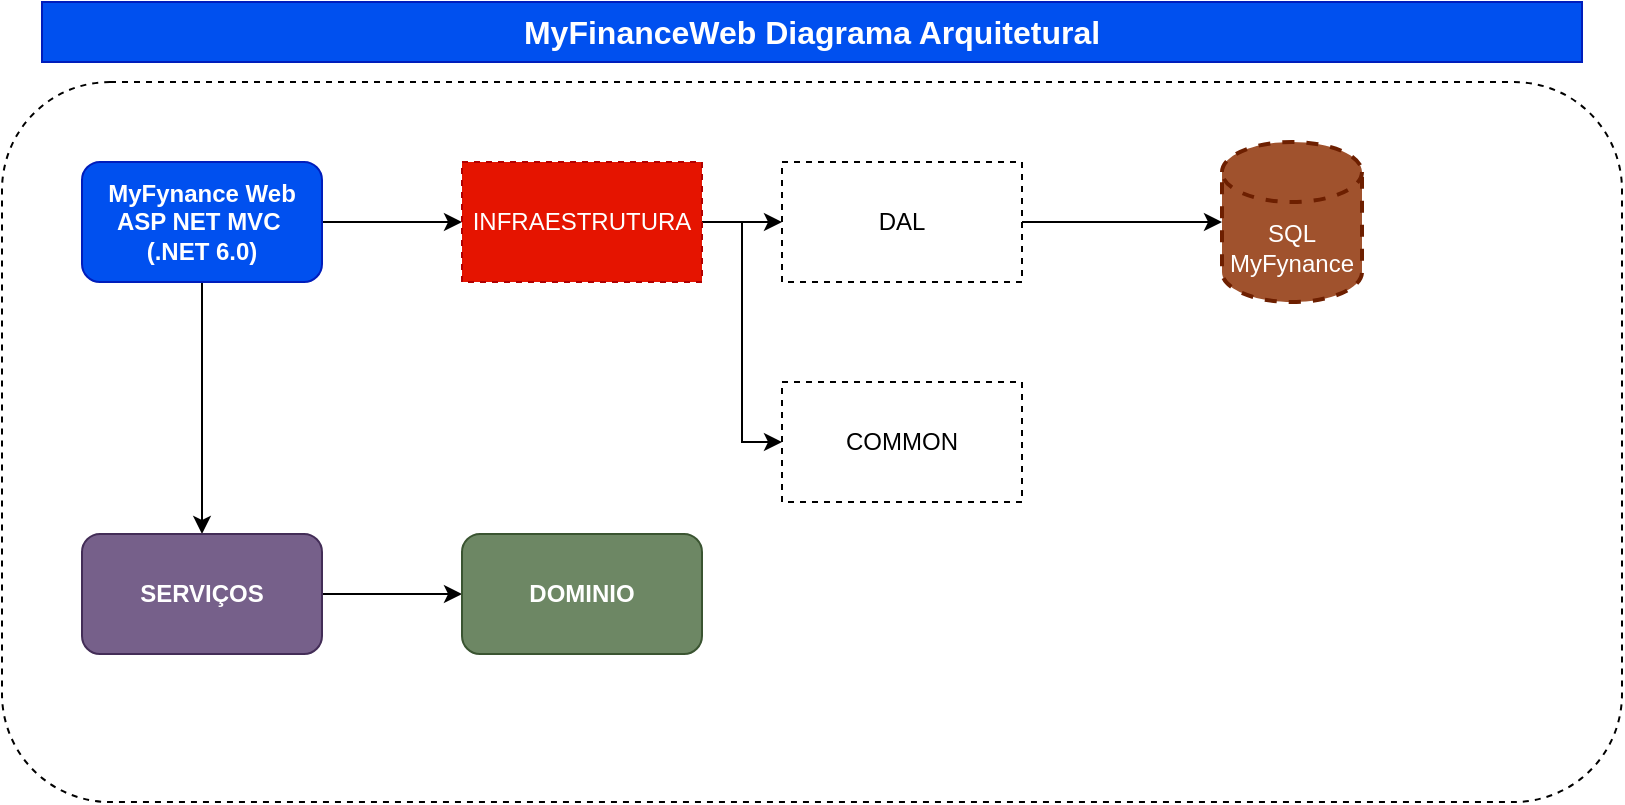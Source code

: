 <mxfile version="24.8.6">
  <diagram name="Página-1" id="ZKtLP1JUIbF3awQTWwQw">
    <mxGraphModel dx="1195" dy="643" grid="1" gridSize="10" guides="1" tooltips="1" connect="1" arrows="1" fold="1" page="1" pageScale="1" pageWidth="827" pageHeight="1169" math="0" shadow="0">
      <root>
        <mxCell id="0" />
        <mxCell id="1" parent="0" />
        <mxCell id="OUNdHTkYImT0x1kdtJFG-2" value="" style="rounded=1;whiteSpace=wrap;html=1;dashed=1;" vertex="1" parent="1">
          <mxGeometry y="44" width="810" height="360" as="geometry" />
        </mxCell>
        <mxCell id="OUNdHTkYImT0x1kdtJFG-17" style="edgeStyle=orthogonalEdgeStyle;rounded=0;orthogonalLoop=1;jettySize=auto;html=1;exitX=1;exitY=0.5;exitDx=0;exitDy=0;entryX=0;entryY=0.5;entryDx=0;entryDy=0;" edge="1" parent="1" source="OUNdHTkYImT0x1kdtJFG-1" target="OUNdHTkYImT0x1kdtJFG-10">
          <mxGeometry relative="1" as="geometry" />
        </mxCell>
        <mxCell id="OUNdHTkYImT0x1kdtJFG-19" style="edgeStyle=orthogonalEdgeStyle;rounded=0;orthogonalLoop=1;jettySize=auto;html=1;exitX=0.5;exitY=1;exitDx=0;exitDy=0;entryX=0.5;entryY=0;entryDx=0;entryDy=0;" edge="1" parent="1" source="OUNdHTkYImT0x1kdtJFG-1" target="OUNdHTkYImT0x1kdtJFG-18">
          <mxGeometry relative="1" as="geometry" />
        </mxCell>
        <mxCell id="OUNdHTkYImT0x1kdtJFG-1" value="MyFynance Web&lt;div&gt;ASP NET MVC&amp;nbsp;&lt;/div&gt;&lt;div&gt;(.NET 6.0)&lt;/div&gt;" style="rounded=1;whiteSpace=wrap;html=1;fontStyle=1;fillColor=#0050ef;strokeColor=#001DBC;fontColor=#ffffff;" vertex="1" parent="1">
          <mxGeometry x="40" y="84" width="120" height="60" as="geometry" />
        </mxCell>
        <mxCell id="OUNdHTkYImT0x1kdtJFG-4" value="MyFinanceWeb Diagrama Arquitetural" style="text;html=1;align=center;verticalAlign=middle;whiteSpace=wrap;rounded=0;fontStyle=1;fontSize=16;fillColor=#0050ef;strokeColor=#001DBC;fontColor=#ffffff;" vertex="1" parent="1">
          <mxGeometry x="20" y="4" width="770" height="30" as="geometry" />
        </mxCell>
        <mxCell id="OUNdHTkYImT0x1kdtJFG-8" value="SQL&lt;div&gt;MyFynance&lt;/div&gt;" style="shape=cylinder3;whiteSpace=wrap;html=1;boundedLbl=1;backgroundOutline=1;size=15;fillStyle=solid;fillColor=#a0522d;fontColor=#ffffff;strokeColor=#6D1F00;strokeWidth=2;dashed=1;" vertex="1" parent="1">
          <mxGeometry x="610" y="74" width="70" height="80" as="geometry" />
        </mxCell>
        <mxCell id="OUNdHTkYImT0x1kdtJFG-14" style="edgeStyle=orthogonalEdgeStyle;rounded=0;orthogonalLoop=1;jettySize=auto;html=1;exitX=1;exitY=0.5;exitDx=0;exitDy=0;entryX=0;entryY=0.5;entryDx=0;entryDy=0;" edge="1" parent="1" source="OUNdHTkYImT0x1kdtJFG-10" target="OUNdHTkYImT0x1kdtJFG-11">
          <mxGeometry relative="1" as="geometry" />
        </mxCell>
        <mxCell id="OUNdHTkYImT0x1kdtJFG-15" style="edgeStyle=orthogonalEdgeStyle;rounded=0;orthogonalLoop=1;jettySize=auto;html=1;exitX=1;exitY=0.5;exitDx=0;exitDy=0;entryX=0;entryY=0.5;entryDx=0;entryDy=0;" edge="1" parent="1" source="OUNdHTkYImT0x1kdtJFG-10" target="OUNdHTkYImT0x1kdtJFG-12">
          <mxGeometry relative="1" as="geometry" />
        </mxCell>
        <mxCell id="OUNdHTkYImT0x1kdtJFG-10" value="&lt;span&gt;INFRAESTRUTURA&lt;/span&gt;" style="rounded=0;whiteSpace=wrap;html=1;dashed=1;fontStyle=0;fillColor=#e51400;strokeColor=#B20000;fontColor=#ffffff;" vertex="1" parent="1">
          <mxGeometry x="230" y="84" width="120" height="60" as="geometry" />
        </mxCell>
        <mxCell id="OUNdHTkYImT0x1kdtJFG-16" style="edgeStyle=orthogonalEdgeStyle;rounded=0;orthogonalLoop=1;jettySize=auto;html=1;exitX=1;exitY=0.5;exitDx=0;exitDy=0;" edge="1" parent="1" source="OUNdHTkYImT0x1kdtJFG-11" target="OUNdHTkYImT0x1kdtJFG-8">
          <mxGeometry relative="1" as="geometry" />
        </mxCell>
        <mxCell id="OUNdHTkYImT0x1kdtJFG-11" value="DAL" style="rounded=0;whiteSpace=wrap;html=1;dashed=1;" vertex="1" parent="1">
          <mxGeometry x="390" y="84" width="120" height="60" as="geometry" />
        </mxCell>
        <mxCell id="OUNdHTkYImT0x1kdtJFG-12" value="COMMON" style="rounded=0;whiteSpace=wrap;html=1;dashed=1;" vertex="1" parent="1">
          <mxGeometry x="390" y="194" width="120" height="60" as="geometry" />
        </mxCell>
        <mxCell id="OUNdHTkYImT0x1kdtJFG-21" style="edgeStyle=orthogonalEdgeStyle;rounded=0;orthogonalLoop=1;jettySize=auto;html=1;exitX=1;exitY=0.5;exitDx=0;exitDy=0;entryX=0;entryY=0.5;entryDx=0;entryDy=0;" edge="1" parent="1" source="OUNdHTkYImT0x1kdtJFG-18" target="OUNdHTkYImT0x1kdtJFG-20">
          <mxGeometry relative="1" as="geometry" />
        </mxCell>
        <mxCell id="OUNdHTkYImT0x1kdtJFG-18" value="SERVIÇOS" style="rounded=1;whiteSpace=wrap;html=1;fontStyle=1;fillColor=#76608a;strokeColor=#432D57;fontColor=#ffffff;" vertex="1" parent="1">
          <mxGeometry x="40" y="270" width="120" height="60" as="geometry" />
        </mxCell>
        <mxCell id="OUNdHTkYImT0x1kdtJFG-20" value="DOMINIO" style="rounded=1;whiteSpace=wrap;html=1;fontStyle=1;fillColor=#6d8764;strokeColor=#3A5431;fontColor=#ffffff;" vertex="1" parent="1">
          <mxGeometry x="230" y="270" width="120" height="60" as="geometry" />
        </mxCell>
      </root>
    </mxGraphModel>
  </diagram>
</mxfile>

